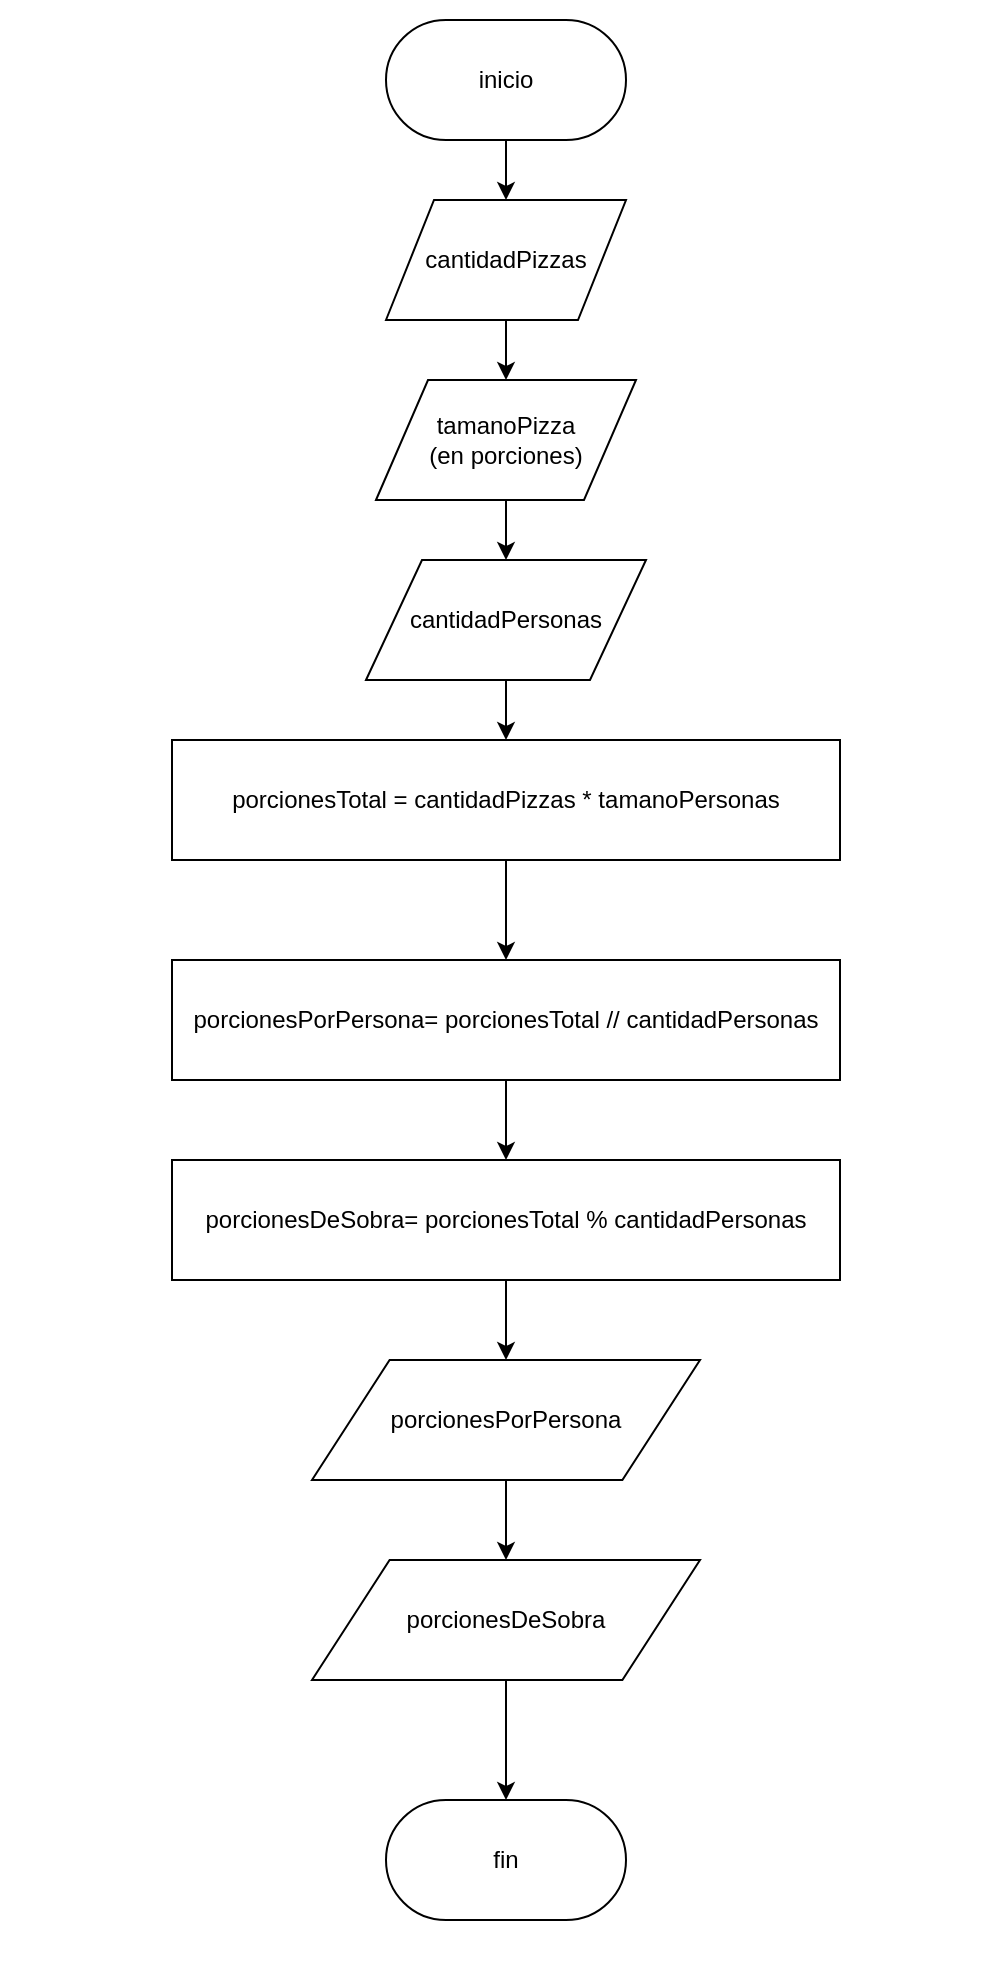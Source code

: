 <mxfile version="12.6.5" type="device"><diagram id="C5RBs43oDa-KdzZeNtuy" name="Page-1"><mxGraphModel dx="382" dy="813" grid="1" gridSize="10" guides="1" tooltips="1" connect="1" arrows="1" fold="1" page="1" pageScale="1" pageWidth="827" pageHeight="1169" math="0" shadow="0"><root><mxCell id="WIyWlLk6GJQsqaUBKTNV-0"/><mxCell id="WIyWlLk6GJQsqaUBKTNV-1" parent="WIyWlLk6GJQsqaUBKTNV-0"/><mxCell id="NL2ybiTGtdyquy2mFdRY-20" value="" style="rounded=0;whiteSpace=wrap;html=1;strokeColor=none;" vertex="1" parent="WIyWlLk6GJQsqaUBKTNV-1"><mxGeometry x="160" width="490" height="980" as="geometry"/></mxCell><mxCell id="NL2ybiTGtdyquy2mFdRY-11" style="edgeStyle=orthogonalEdgeStyle;rounded=0;orthogonalLoop=1;jettySize=auto;html=1;exitX=0.5;exitY=1;exitDx=0;exitDy=0;entryX=0.5;entryY=0;entryDx=0;entryDy=0;" edge="1" parent="WIyWlLk6GJQsqaUBKTNV-1" source="NL2ybiTGtdyquy2mFdRY-0" target="NL2ybiTGtdyquy2mFdRY-2"><mxGeometry relative="1" as="geometry"/></mxCell><mxCell id="NL2ybiTGtdyquy2mFdRY-0" value="inicio" style="rounded=1;whiteSpace=wrap;html=1;arcSize=50;" vertex="1" parent="WIyWlLk6GJQsqaUBKTNV-1"><mxGeometry x="353" y="10" width="120" height="60" as="geometry"/></mxCell><mxCell id="NL2ybiTGtdyquy2mFdRY-12" style="edgeStyle=orthogonalEdgeStyle;rounded=0;orthogonalLoop=1;jettySize=auto;html=1;exitX=0.5;exitY=1;exitDx=0;exitDy=0;" edge="1" parent="WIyWlLk6GJQsqaUBKTNV-1" source="NL2ybiTGtdyquy2mFdRY-2" target="NL2ybiTGtdyquy2mFdRY-3"><mxGeometry relative="1" as="geometry"/></mxCell><mxCell id="NL2ybiTGtdyquy2mFdRY-2" value="cantidadPizzas" style="shape=parallelogram;perimeter=parallelogramPerimeter;whiteSpace=wrap;html=1;" vertex="1" parent="WIyWlLk6GJQsqaUBKTNV-1"><mxGeometry x="353" y="100" width="120" height="60" as="geometry"/></mxCell><mxCell id="NL2ybiTGtdyquy2mFdRY-13" style="edgeStyle=orthogonalEdgeStyle;rounded=0;orthogonalLoop=1;jettySize=auto;html=1;exitX=0.5;exitY=1;exitDx=0;exitDy=0;" edge="1" parent="WIyWlLk6GJQsqaUBKTNV-1" source="NL2ybiTGtdyquy2mFdRY-3" target="NL2ybiTGtdyquy2mFdRY-4"><mxGeometry relative="1" as="geometry"/></mxCell><mxCell id="NL2ybiTGtdyquy2mFdRY-3" value="tamanoPizza&lt;br&gt;(en porciones)" style="shape=parallelogram;perimeter=parallelogramPerimeter;whiteSpace=wrap;html=1;" vertex="1" parent="WIyWlLk6GJQsqaUBKTNV-1"><mxGeometry x="348" y="190" width="130" height="60" as="geometry"/></mxCell><mxCell id="NL2ybiTGtdyquy2mFdRY-14" style="edgeStyle=orthogonalEdgeStyle;rounded=0;orthogonalLoop=1;jettySize=auto;html=1;exitX=0.5;exitY=1;exitDx=0;exitDy=0;entryX=0.5;entryY=0;entryDx=0;entryDy=0;" edge="1" parent="WIyWlLk6GJQsqaUBKTNV-1" source="NL2ybiTGtdyquy2mFdRY-4" target="NL2ybiTGtdyquy2mFdRY-5"><mxGeometry relative="1" as="geometry"/></mxCell><mxCell id="NL2ybiTGtdyquy2mFdRY-4" value="cantidadPersonas" style="shape=parallelogram;perimeter=parallelogramPerimeter;whiteSpace=wrap;html=1;" vertex="1" parent="WIyWlLk6GJQsqaUBKTNV-1"><mxGeometry x="343" y="280" width="140" height="60" as="geometry"/></mxCell><mxCell id="NL2ybiTGtdyquy2mFdRY-15" style="edgeStyle=orthogonalEdgeStyle;rounded=0;orthogonalLoop=1;jettySize=auto;html=1;exitX=0.5;exitY=1;exitDx=0;exitDy=0;entryX=0.5;entryY=0;entryDx=0;entryDy=0;" edge="1" parent="WIyWlLk6GJQsqaUBKTNV-1" source="NL2ybiTGtdyquy2mFdRY-5" target="NL2ybiTGtdyquy2mFdRY-6"><mxGeometry relative="1" as="geometry"/></mxCell><mxCell id="NL2ybiTGtdyquy2mFdRY-5" value="porcionesTotal = cantidadPizzas * tamanoPersonas" style="rounded=0;whiteSpace=wrap;html=1;" vertex="1" parent="WIyWlLk6GJQsqaUBKTNV-1"><mxGeometry x="246.0" y="370" width="334" height="60" as="geometry"/></mxCell><mxCell id="NL2ybiTGtdyquy2mFdRY-16" style="edgeStyle=orthogonalEdgeStyle;rounded=0;orthogonalLoop=1;jettySize=auto;html=1;exitX=0.5;exitY=1;exitDx=0;exitDy=0;entryX=0.5;entryY=0;entryDx=0;entryDy=0;" edge="1" parent="WIyWlLk6GJQsqaUBKTNV-1" source="NL2ybiTGtdyquy2mFdRY-6" target="NL2ybiTGtdyquy2mFdRY-7"><mxGeometry relative="1" as="geometry"/></mxCell><mxCell id="NL2ybiTGtdyquy2mFdRY-6" value="porcionesPorPersona= porcionesTotal // cantidadPersonas" style="rounded=0;whiteSpace=wrap;html=1;" vertex="1" parent="WIyWlLk6GJQsqaUBKTNV-1"><mxGeometry x="246.0" y="480" width="334" height="60" as="geometry"/></mxCell><mxCell id="NL2ybiTGtdyquy2mFdRY-17" style="edgeStyle=orthogonalEdgeStyle;rounded=0;orthogonalLoop=1;jettySize=auto;html=1;exitX=0.5;exitY=1;exitDx=0;exitDy=0;entryX=0.5;entryY=0;entryDx=0;entryDy=0;" edge="1" parent="WIyWlLk6GJQsqaUBKTNV-1" source="NL2ybiTGtdyquy2mFdRY-7" target="NL2ybiTGtdyquy2mFdRY-8"><mxGeometry relative="1" as="geometry"/></mxCell><mxCell id="NL2ybiTGtdyquy2mFdRY-7" value="porcionesDeSobra= porcionesTotal % cantidadPersonas" style="rounded=0;whiteSpace=wrap;html=1;" vertex="1" parent="WIyWlLk6GJQsqaUBKTNV-1"><mxGeometry x="246.0" y="580" width="334" height="60" as="geometry"/></mxCell><mxCell id="NL2ybiTGtdyquy2mFdRY-18" style="edgeStyle=orthogonalEdgeStyle;rounded=0;orthogonalLoop=1;jettySize=auto;html=1;exitX=0.5;exitY=1;exitDx=0;exitDy=0;entryX=0.5;entryY=0;entryDx=0;entryDy=0;" edge="1" parent="WIyWlLk6GJQsqaUBKTNV-1" source="NL2ybiTGtdyquy2mFdRY-8" target="NL2ybiTGtdyquy2mFdRY-9"><mxGeometry relative="1" as="geometry"/></mxCell><mxCell id="NL2ybiTGtdyquy2mFdRY-8" value="porcionesPorPersona" style="shape=parallelogram;perimeter=parallelogramPerimeter;whiteSpace=wrap;html=1;" vertex="1" parent="WIyWlLk6GJQsqaUBKTNV-1"><mxGeometry x="316.0" y="680" width="194" height="60" as="geometry"/></mxCell><mxCell id="NL2ybiTGtdyquy2mFdRY-19" style="edgeStyle=orthogonalEdgeStyle;rounded=0;orthogonalLoop=1;jettySize=auto;html=1;exitX=0.5;exitY=1;exitDx=0;exitDy=0;" edge="1" parent="WIyWlLk6GJQsqaUBKTNV-1" source="NL2ybiTGtdyquy2mFdRY-9" target="NL2ybiTGtdyquy2mFdRY-10"><mxGeometry relative="1" as="geometry"/></mxCell><mxCell id="NL2ybiTGtdyquy2mFdRY-9" value="porcionesDeSobra" style="shape=parallelogram;perimeter=parallelogramPerimeter;whiteSpace=wrap;html=1;" vertex="1" parent="WIyWlLk6GJQsqaUBKTNV-1"><mxGeometry x="316.0" y="780" width="194" height="60" as="geometry"/></mxCell><mxCell id="NL2ybiTGtdyquy2mFdRY-10" value="fin" style="rounded=1;whiteSpace=wrap;html=1;arcSize=50;" vertex="1" parent="WIyWlLk6GJQsqaUBKTNV-1"><mxGeometry x="353" y="900" width="120" height="60" as="geometry"/></mxCell></root></mxGraphModel></diagram></mxfile>